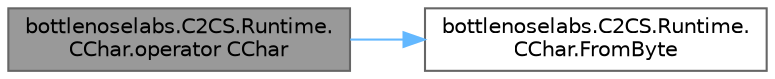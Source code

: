 digraph "bottlenoselabs.C2CS.Runtime.CChar.operator CChar"
{
 // LATEX_PDF_SIZE
  bgcolor="transparent";
  edge [fontname=Helvetica,fontsize=10,labelfontname=Helvetica,labelfontsize=10];
  node [fontname=Helvetica,fontsize=10,shape=box,height=0.2,width=0.4];
  rankdir="LR";
  Node1 [id="Node000001",label="bottlenoselabs.C2CS.Runtime.\lCChar.operator CChar",height=0.2,width=0.4,color="gray40", fillcolor="grey60", style="filled", fontcolor="black",tooltip="Converts the specified byte to a CChar."];
  Node1 -> Node2 [id="edge1_Node000001_Node000002",color="steelblue1",style="solid",tooltip=" "];
  Node2 [id="Node000002",label="bottlenoselabs.C2CS.Runtime.\lCChar.FromByte",height=0.2,width=0.4,color="grey40", fillcolor="white", style="filled",URL="$structbottlenoselabs_1_1_c2_c_s_1_1_runtime_1_1_c_char.html#a21268cd54132d310d588e8a99304577e",tooltip="Converts the specified byte to a CChar."];
}
